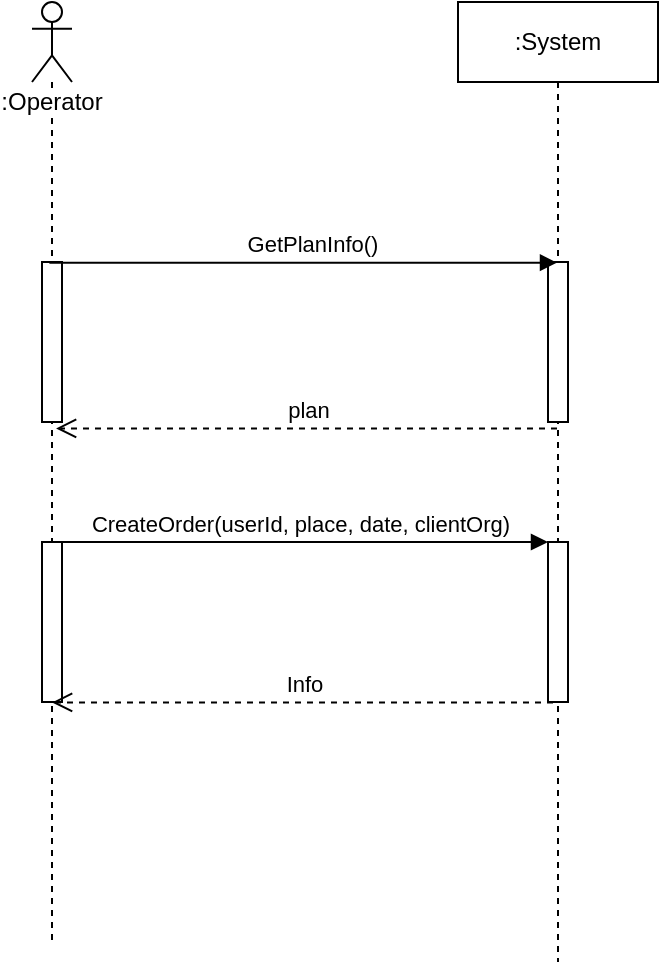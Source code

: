 <mxfile version="10.8.0" type="device"><diagram id="oSbuhKAIPbAD8BvsI2Ri" name="Page-1"><mxGraphModel dx="1154" dy="644" grid="1" gridSize="10" guides="1" tooltips="1" connect="1" arrows="1" fold="1" page="1" pageScale="1" pageWidth="827" pageHeight="1169" math="0" shadow="0"><root><mxCell id="0"/><mxCell id="1" parent="0"/><mxCell id="Pv1rw-uHJKSWTAPMDEW--7" value=":System" style="shape=umlLifeline;perimeter=lifelinePerimeter;whiteSpace=wrap;html=1;container=1;collapsible=0;recursiveResize=0;outlineConnect=0;" parent="1" vertex="1"><mxGeometry x="413" width="100" height="480" as="geometry"/></mxCell><mxCell id="Pv1rw-uHJKSWTAPMDEW--15" value="" style="html=1;points=[];perimeter=orthogonalPerimeter;" parent="Pv1rw-uHJKSWTAPMDEW--7" vertex="1"><mxGeometry x="45" y="130" width="10" height="80" as="geometry"/></mxCell><mxCell id="Pv1rw-uHJKSWTAPMDEW--23" value="" style="html=1;points=[];perimeter=orthogonalPerimeter;" parent="Pv1rw-uHJKSWTAPMDEW--7" vertex="1"><mxGeometry x="45" y="270" width="10" height="80" as="geometry"/></mxCell><mxCell id="Pv1rw-uHJKSWTAPMDEW--9" value=":Operator" style="shape=umlLifeline;participant=umlActor;perimeter=lifelinePerimeter;whiteSpace=wrap;html=1;container=1;collapsible=0;recursiveResize=0;verticalAlign=top;spacingTop=36;labelBackgroundColor=#ffffff;outlineConnect=0;" parent="1" vertex="1"><mxGeometry x="200" width="20" height="470" as="geometry"/></mxCell><mxCell id="Pv1rw-uHJKSWTAPMDEW--14" value="" style="html=1;points=[];perimeter=orthogonalPerimeter;" parent="Pv1rw-uHJKSWTAPMDEW--9" vertex="1"><mxGeometry x="5" y="130" width="10" height="80" as="geometry"/></mxCell><mxCell id="Pv1rw-uHJKSWTAPMDEW--27" value="" style="html=1;points=[];perimeter=orthogonalPerimeter;" parent="Pv1rw-uHJKSWTAPMDEW--9" vertex="1"><mxGeometry x="5" y="270" width="10" height="80" as="geometry"/></mxCell><mxCell id="Pv1rw-uHJKSWTAPMDEW--16" value="GetPlanInfo()" style="html=1;verticalAlign=bottom;endArrow=block;exitX=0.367;exitY=0.004;exitDx=0;exitDy=0;exitPerimeter=0;" parent="1" source="Pv1rw-uHJKSWTAPMDEW--14" target="Pv1rw-uHJKSWTAPMDEW--7" edge="1"><mxGeometry x="0.035" relative="1" as="geometry"><mxPoint x="215" y="139.833" as="sourcePoint"/><mxPoint x="468.0" y="139.833" as="targetPoint"/><mxPoint as="offset"/></mxGeometry></mxCell><mxCell id="Pv1rw-uHJKSWTAPMDEW--26" value="plan" style="html=1;verticalAlign=bottom;endArrow=open;dashed=1;endSize=8;entryX=0.703;entryY=1.04;entryDx=0;entryDy=0;entryPerimeter=0;" parent="1" source="Pv1rw-uHJKSWTAPMDEW--7" target="Pv1rw-uHJKSWTAPMDEW--14" edge="1"><mxGeometry relative="1" as="geometry"><mxPoint x="220" y="200" as="targetPoint"/><mxPoint x="460" y="200" as="sourcePoint"/></mxGeometry></mxCell><mxCell id="Pv1rw-uHJKSWTAPMDEW--24" value="CreateOrder(userId, place, date, clientOrg)" style="html=1;verticalAlign=bottom;endArrow=block;" parent="1" source="Pv1rw-uHJKSWTAPMDEW--9" edge="1"><mxGeometry relative="1" as="geometry"><mxPoint x="270" y="270" as="sourcePoint"/><mxPoint x="458" y="270" as="targetPoint"/></mxGeometry></mxCell><mxCell id="Pv1rw-uHJKSWTAPMDEW--28" value="Info" style="html=1;verticalAlign=bottom;endArrow=open;dashed=1;endSize=8;entryX=0.703;entryY=1.04;entryDx=0;entryDy=0;entryPerimeter=0;" parent="1" edge="1"><mxGeometry relative="1" as="geometry"><mxPoint x="210.034" y="350.207" as="targetPoint"/><mxPoint x="460.5" y="350.207" as="sourcePoint"/></mxGeometry></mxCell></root></mxGraphModel></diagram></mxfile>